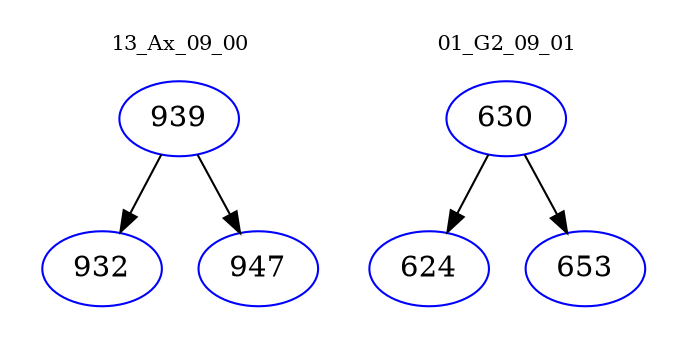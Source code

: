 digraph{
subgraph cluster_0 {
color = white
label = "13_Ax_09_00";
fontsize=10;
T0_939 [label="939", color="blue"]
T0_939 -> T0_932 [color="black"]
T0_932 [label="932", color="blue"]
T0_939 -> T0_947 [color="black"]
T0_947 [label="947", color="blue"]
}
subgraph cluster_1 {
color = white
label = "01_G2_09_01";
fontsize=10;
T1_630 [label="630", color="blue"]
T1_630 -> T1_624 [color="black"]
T1_624 [label="624", color="blue"]
T1_630 -> T1_653 [color="black"]
T1_653 [label="653", color="blue"]
}
}
